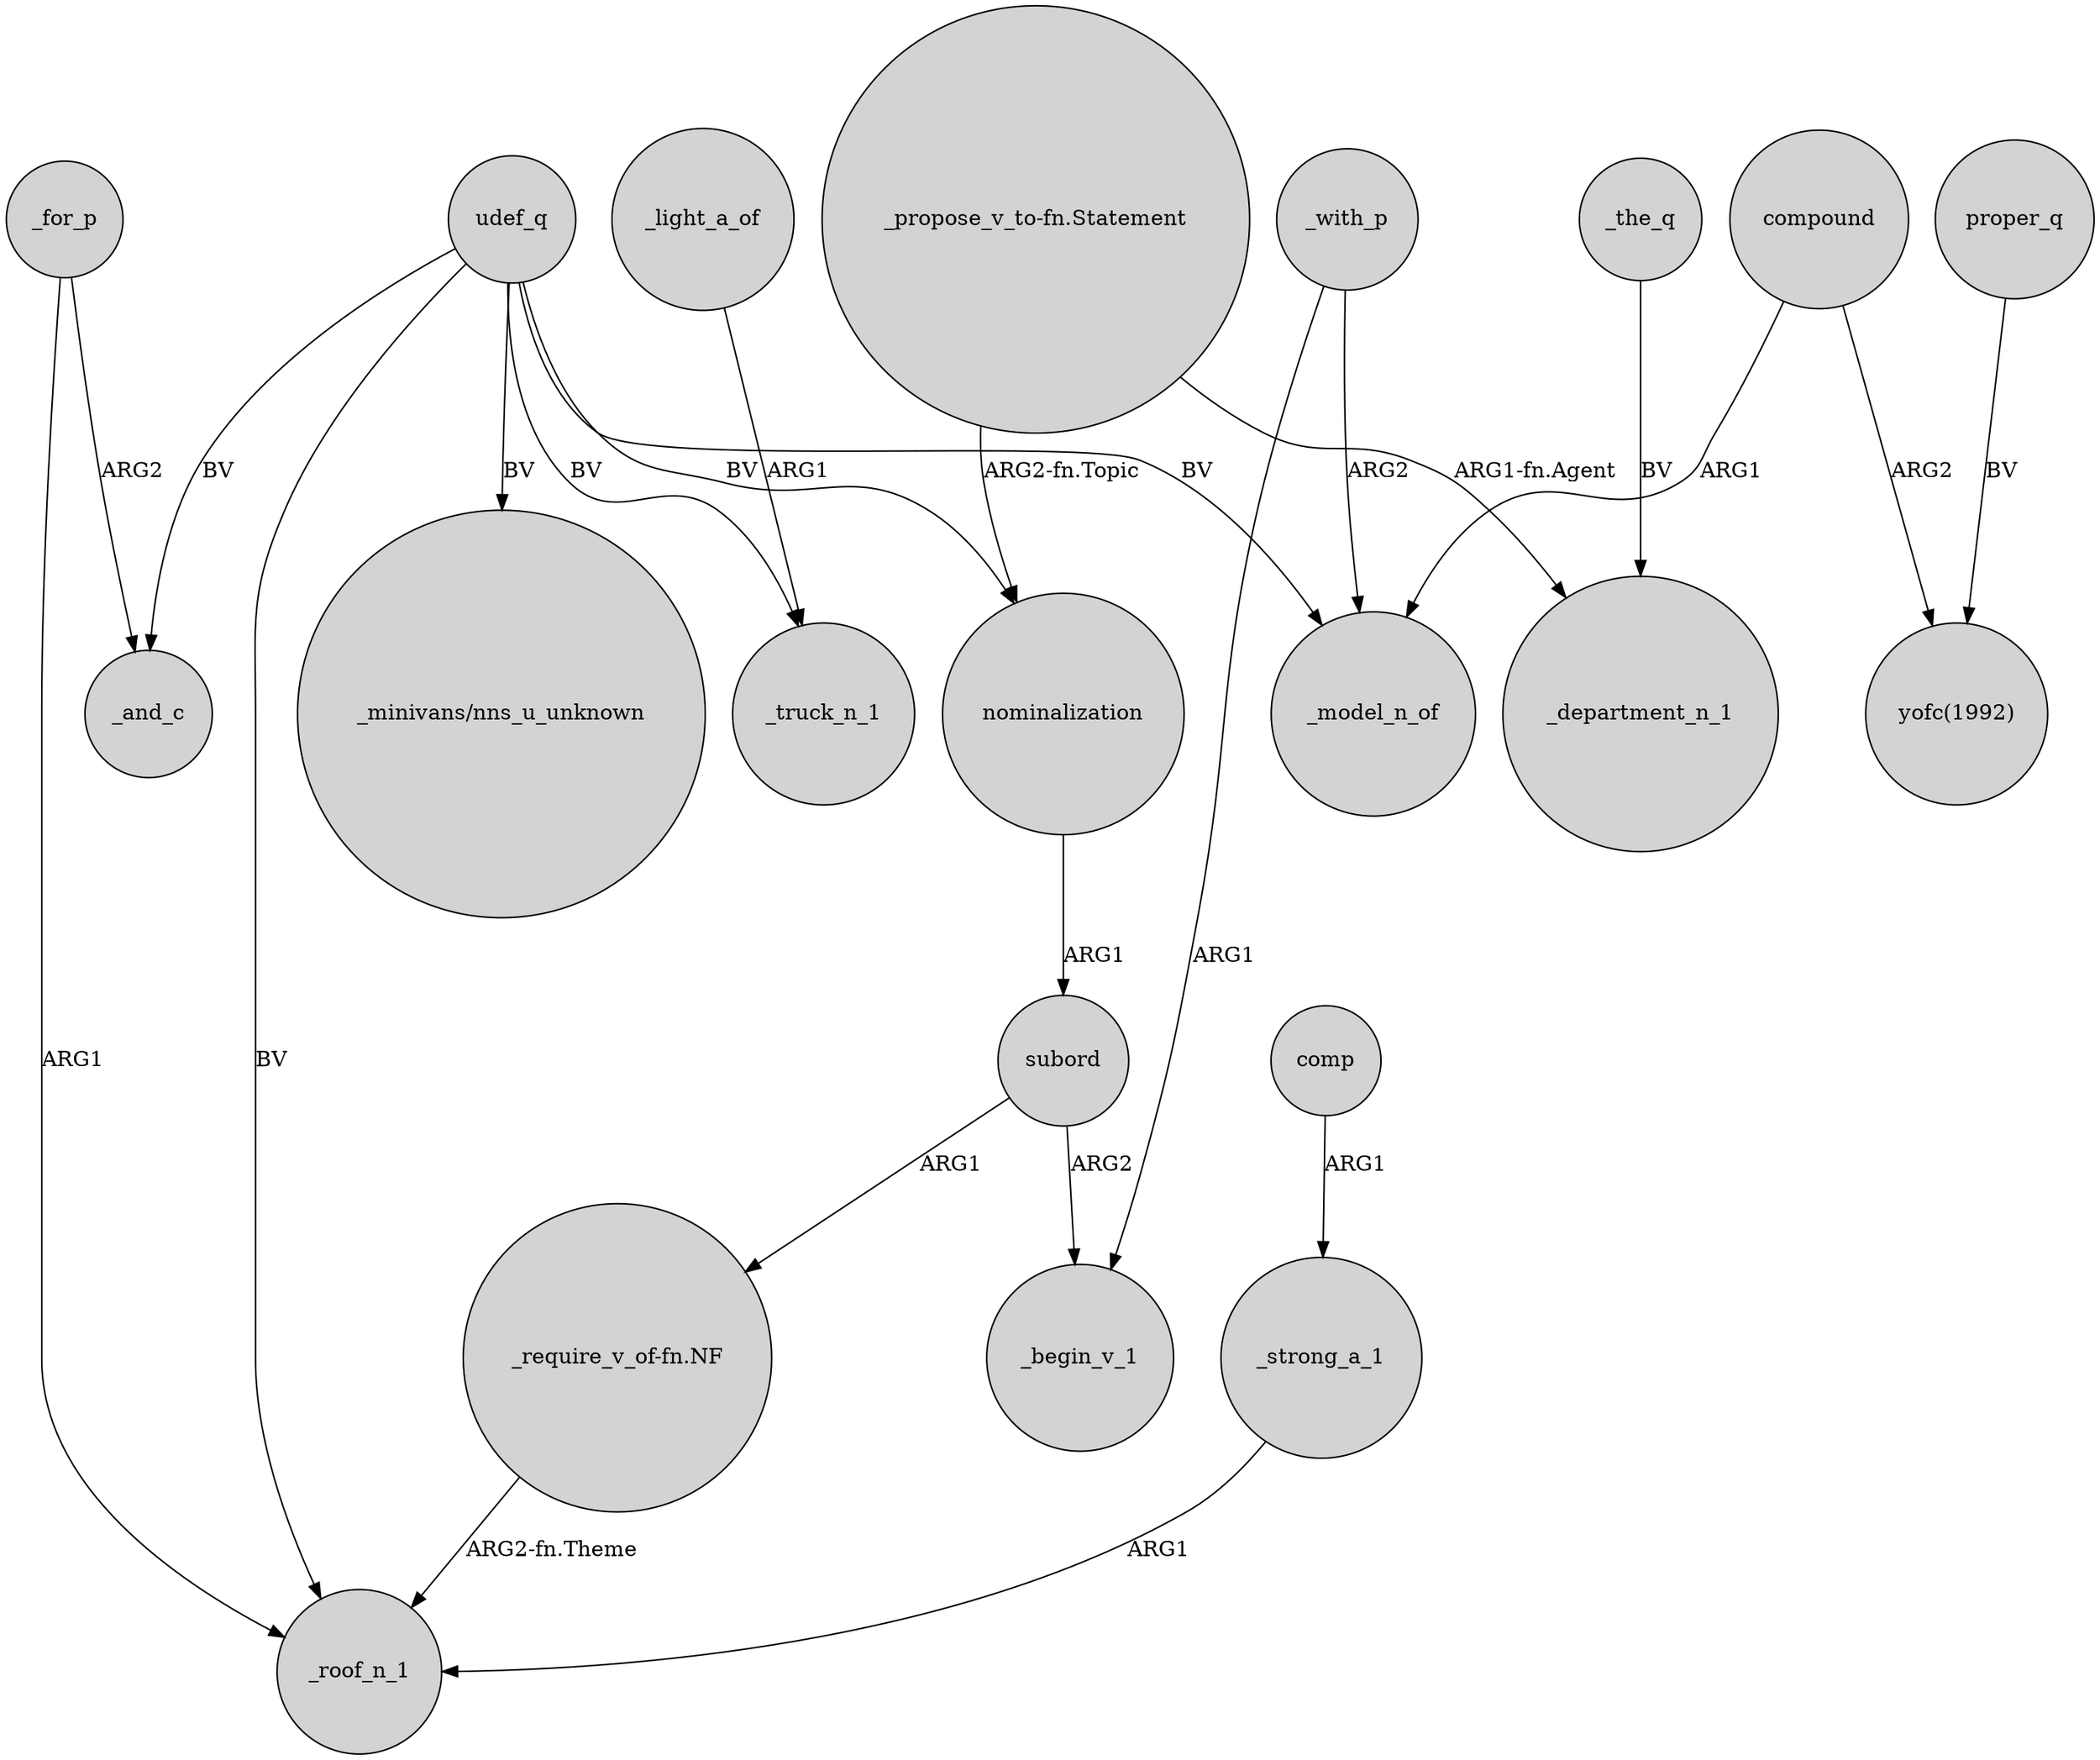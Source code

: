 digraph {
	node [shape=circle style=filled]
	"_require_v_of-fn.NF" -> _roof_n_1 [label="ARG2-fn.Theme"]
	compound -> "yofc(1992)" [label=ARG2]
	subord -> "_require_v_of-fn.NF" [label=ARG1]
	proper_q -> "yofc(1992)" [label=BV]
	_light_a_of -> _truck_n_1 [label=ARG1]
	_for_p -> _and_c [label=ARG2]
	_strong_a_1 -> _roof_n_1 [label=ARG1]
	_with_p -> _begin_v_1 [label=ARG1]
	_the_q -> _department_n_1 [label=BV]
	"_propose_v_to-fn.Statement" -> nominalization [label="ARG2-fn.Topic"]
	compound -> _model_n_of [label=ARG1]
	comp -> _strong_a_1 [label=ARG1]
	udef_q -> _truck_n_1 [label=BV]
	nominalization -> subord [label=ARG1]
	subord -> _begin_v_1 [label=ARG2]
	"_propose_v_to-fn.Statement" -> _department_n_1 [label="ARG1-fn.Agent"]
	_with_p -> _model_n_of [label=ARG2]
	udef_q -> nominalization [label=BV]
	udef_q -> _roof_n_1 [label=BV]
	udef_q -> _model_n_of [label=BV]
	udef_q -> _and_c [label=BV]
	_for_p -> _roof_n_1 [label=ARG1]
	udef_q -> "_minivans/nns_u_unknown" [label=BV]
}
